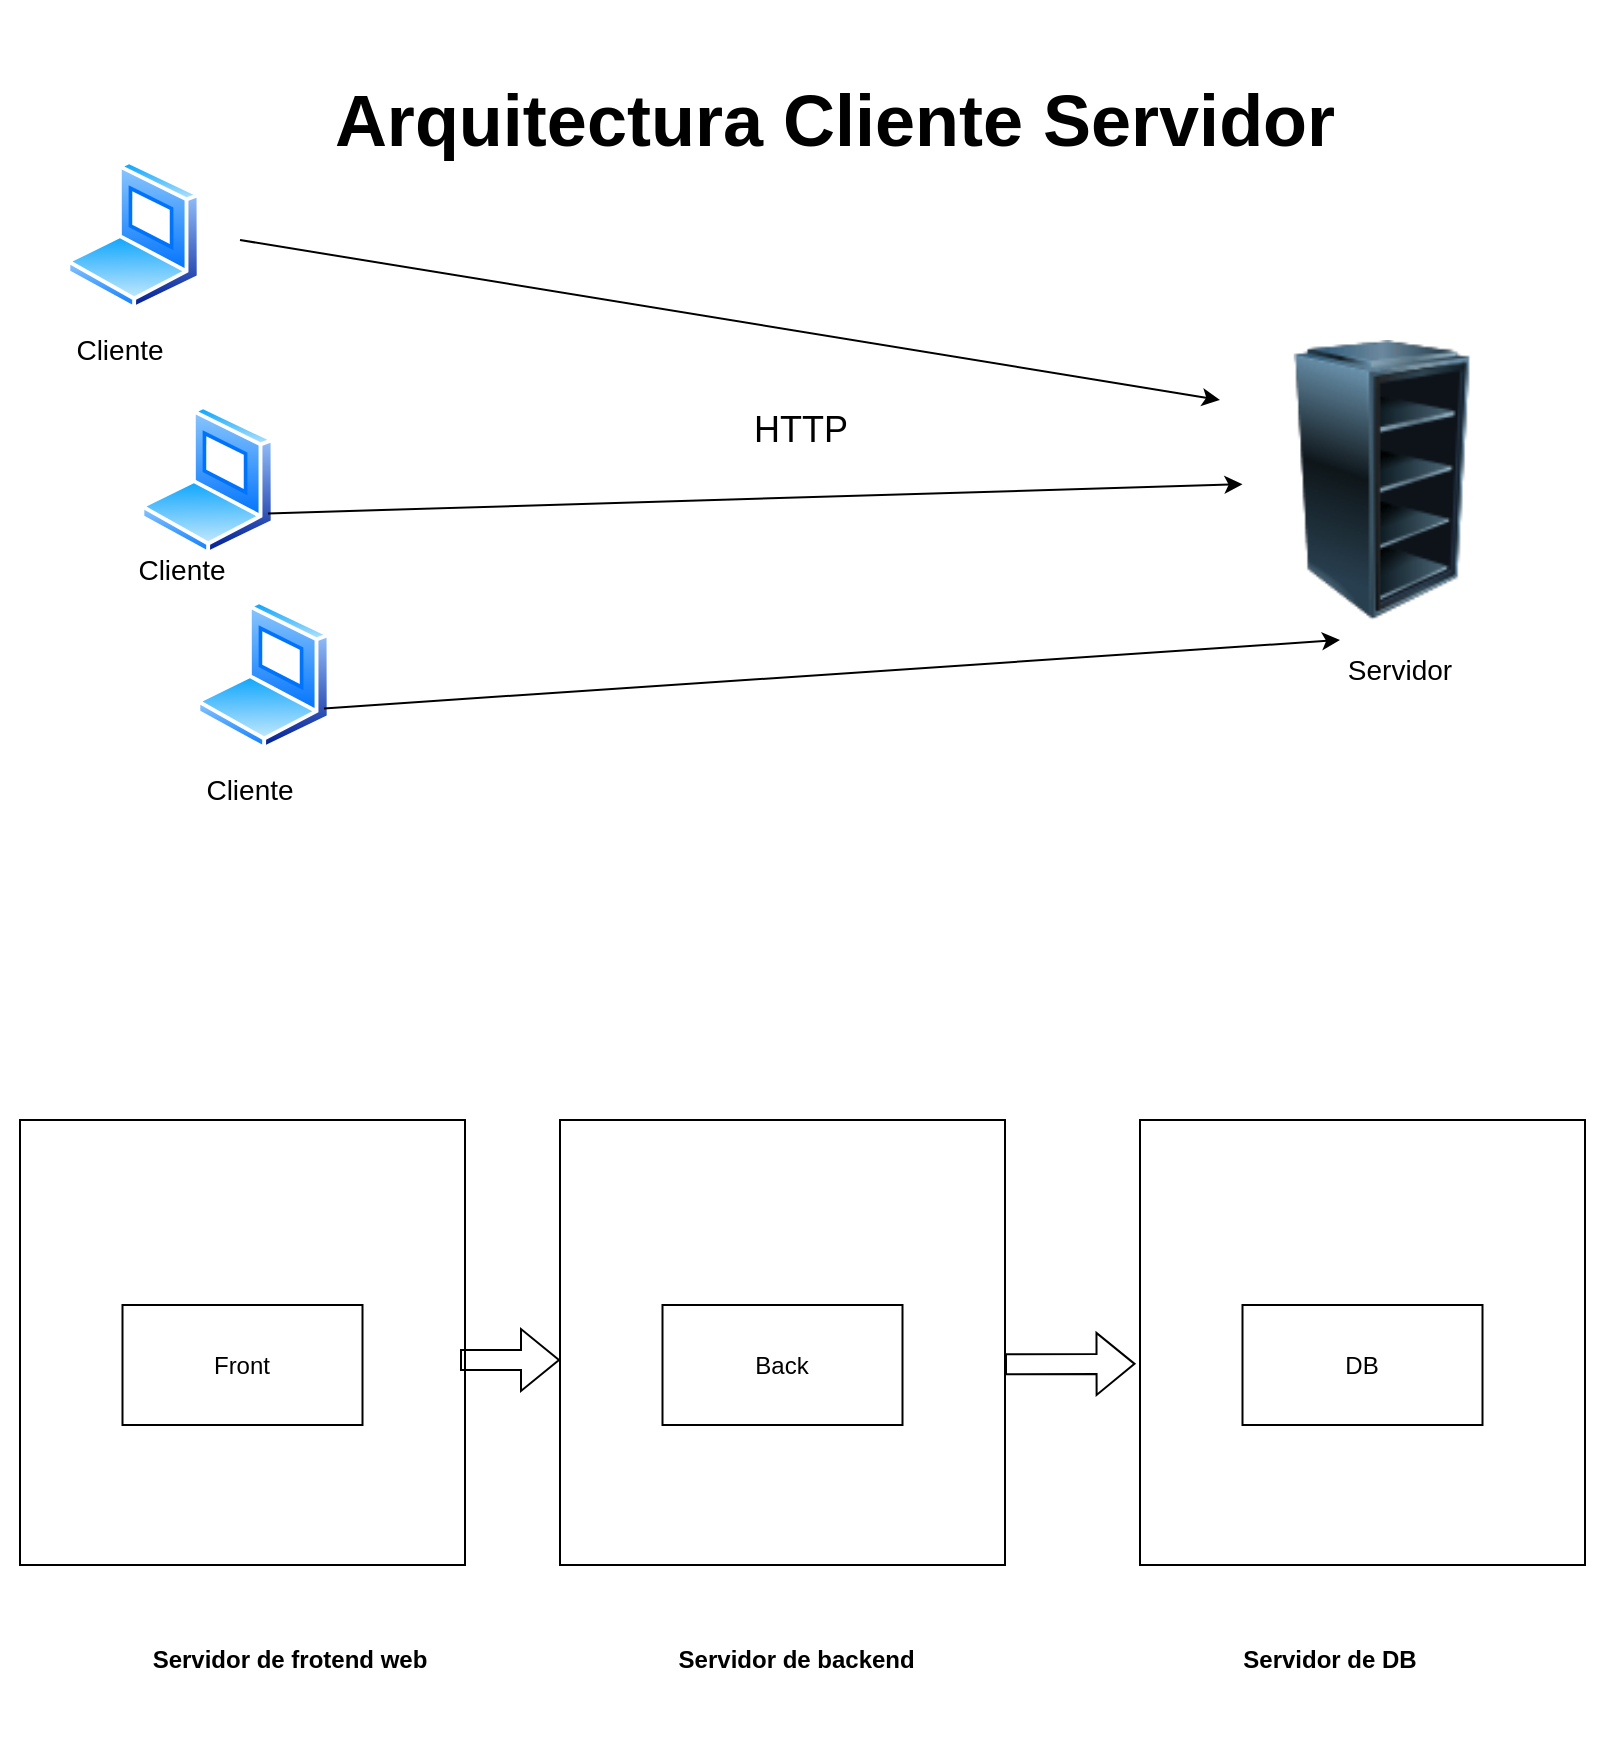 <mxfile version="25.0.3">
  <diagram name="Page-1" id="gtiziDkik_fSBr7Up_oh">
    <mxGraphModel dx="1195" dy="648" grid="1" gridSize="10" guides="1" tooltips="1" connect="1" arrows="1" fold="1" page="1" pageScale="1" pageWidth="850" pageHeight="1100" math="0" shadow="0">
      <root>
        <mxCell id="0" />
        <mxCell id="1" parent="0" />
        <mxCell id="ia7eiPpj9HIzrvs8EQUf-2" value="" style="image;aspect=fixed;perimeter=ellipsePerimeter;html=1;align=center;shadow=0;dashed=0;spacingTop=3;image=img/lib/active_directory/laptop_client.svg;" vertex="1" parent="1">
          <mxGeometry x="100" y="232.5" width="67.5" height="75" as="geometry" />
        </mxCell>
        <mxCell id="ia7eiPpj9HIzrvs8EQUf-3" value="&lt;font style=&quot;font-size: 36px;&quot;&gt;&lt;b&gt;Arquitectura Cliente Servidor&lt;/b&gt;&lt;/font&gt;" style="text;html=1;align=center;verticalAlign=middle;whiteSpace=wrap;rounded=0;" vertex="1" parent="1">
          <mxGeometry x="195.5" y="30" width="504.84" height="120" as="geometry" />
        </mxCell>
        <mxCell id="ia7eiPpj9HIzrvs8EQUf-5" value="&lt;font style=&quot;font-size: 18px;&quot;&gt;HTTP&lt;/font&gt;" style="text;html=1;align=center;verticalAlign=middle;whiteSpace=wrap;rounded=0;rotation=0;" vertex="1" parent="1">
          <mxGeometry x="378.75" y="220" width="102.5" height="50" as="geometry" />
        </mxCell>
        <mxCell id="ia7eiPpj9HIzrvs8EQUf-7" value="&lt;font style=&quot;font-size: 14px;&quot;&gt;Cliente&lt;/font&gt;" style="text;html=1;align=center;verticalAlign=middle;whiteSpace=wrap;rounded=0;" vertex="1" parent="1">
          <mxGeometry x="91.25" y="300" width="60" height="30" as="geometry" />
        </mxCell>
        <mxCell id="ia7eiPpj9HIzrvs8EQUf-8" value="" style="whiteSpace=wrap;html=1;aspect=fixed;" vertex="1" parent="1">
          <mxGeometry x="40" y="590" width="222.5" height="222.5" as="geometry" />
        </mxCell>
        <mxCell id="ia7eiPpj9HIzrvs8EQUf-9" value="Front" style="rounded=0;whiteSpace=wrap;html=1;" vertex="1" parent="1">
          <mxGeometry x="91.25" y="682.5" width="120" height="60" as="geometry" />
        </mxCell>
        <mxCell id="ia7eiPpj9HIzrvs8EQUf-14" value="" style="whiteSpace=wrap;html=1;aspect=fixed;" vertex="1" parent="1">
          <mxGeometry x="310" y="590" width="222.5" height="222.5" as="geometry" />
        </mxCell>
        <mxCell id="ia7eiPpj9HIzrvs8EQUf-15" value="Back" style="rounded=0;whiteSpace=wrap;html=1;" vertex="1" parent="1">
          <mxGeometry x="361.25" y="682.5" width="120" height="60" as="geometry" />
        </mxCell>
        <mxCell id="ia7eiPpj9HIzrvs8EQUf-16" value="" style="whiteSpace=wrap;html=1;aspect=fixed;" vertex="1" parent="1">
          <mxGeometry x="600" y="590" width="222.5" height="222.5" as="geometry" />
        </mxCell>
        <mxCell id="ia7eiPpj9HIzrvs8EQUf-17" value="DB" style="rounded=0;whiteSpace=wrap;html=1;" vertex="1" parent="1">
          <mxGeometry x="651.25" y="682.5" width="120" height="60" as="geometry" />
        </mxCell>
        <mxCell id="ia7eiPpj9HIzrvs8EQUf-20" value="&lt;font style=&quot;font-size: 12px;&quot;&gt;&lt;b style=&quot;&quot;&gt;Servidor de frotend web&lt;/b&gt;&lt;/font&gt;" style="text;html=1;align=center;verticalAlign=middle;whiteSpace=wrap;rounded=0;" vertex="1" parent="1">
          <mxGeometry x="30" y="820" width="290" height="80" as="geometry" />
        </mxCell>
        <mxCell id="ia7eiPpj9HIzrvs8EQUf-21" value="&lt;font style=&quot;font-size: 12px;&quot;&gt;&lt;b style=&quot;&quot;&gt;Servidor de backend&amp;nbsp;&lt;/b&gt;&lt;/font&gt;" style="text;html=1;align=center;verticalAlign=middle;whiteSpace=wrap;rounded=0;" vertex="1" parent="1">
          <mxGeometry x="285" y="820" width="290" height="80" as="geometry" />
        </mxCell>
        <mxCell id="ia7eiPpj9HIzrvs8EQUf-22" value="&lt;font style=&quot;font-size: 12px;&quot;&gt;&lt;b style=&quot;&quot;&gt;Servidor de DB&lt;/b&gt;&lt;/font&gt;" style="text;html=1;align=center;verticalAlign=middle;whiteSpace=wrap;rounded=0;" vertex="1" parent="1">
          <mxGeometry x="550" y="820" width="290" height="80" as="geometry" />
        </mxCell>
        <mxCell id="ia7eiPpj9HIzrvs8EQUf-31" value="" style="shape=image;verticalLabelPosition=bottom;labelBackgroundColor=default;verticalAlign=top;aspect=fixed;imageAspect=0;image=https://nestjs.com/img/logo-small.svg;" vertex="1" parent="1">
          <mxGeometry x="400" y="759.15" width="50.31" height="48.6" as="geometry" />
        </mxCell>
        <mxCell id="ia7eiPpj9HIzrvs8EQUf-32" value="" style="shape=image;verticalLabelPosition=bottom;labelBackgroundColor=default;verticalAlign=top;aspect=fixed;imageAspect=0;image=https://upload.wikimedia.org/wikipedia/commons/thumb/4/47/React.svg/1200px-React.svg.png;" vertex="1" parent="1">
          <mxGeometry x="125" y="755.1" width="54" height="48.6" as="geometry" />
        </mxCell>
        <mxCell id="ia7eiPpj9HIzrvs8EQUf-33" value="" style="shape=image;verticalLabelPosition=bottom;labelBackgroundColor=default;verticalAlign=top;aspect=fixed;imageAspect=0;image=https://upload.wikimedia.org/wikipedia/commons/thumb/2/29/Postgresql_elephant.svg/1200px-Postgresql_elephant.svg.png;" vertex="1" parent="1">
          <mxGeometry x="683.75" y="751.05" width="55" height="56.7" as="geometry" />
        </mxCell>
        <mxCell id="ia7eiPpj9HIzrvs8EQUf-34" value="" style="shape=flexArrow;endArrow=classic;html=1;rounded=0;" edge="1" parent="1">
          <mxGeometry width="50" height="50" relative="1" as="geometry">
            <mxPoint x="260" y="710" as="sourcePoint" />
            <mxPoint x="310" y="710" as="targetPoint" />
          </mxGeometry>
        </mxCell>
        <mxCell id="ia7eiPpj9HIzrvs8EQUf-35" value="" style="shape=flexArrow;endArrow=classic;html=1;rounded=0;entryX=-0.01;entryY=0.548;entryDx=0;entryDy=0;entryPerimeter=0;" edge="1" parent="1" target="ia7eiPpj9HIzrvs8EQUf-16">
          <mxGeometry width="50" height="50" relative="1" as="geometry">
            <mxPoint x="532.5" y="712.08" as="sourcePoint" />
            <mxPoint x="592.5" y="712.45" as="targetPoint" />
          </mxGeometry>
        </mxCell>
        <mxCell id="ia7eiPpj9HIzrvs8EQUf-36" value="" style="image;html=1;image=img/lib/clip_art/computers/Server_Rack_Empty_128x128.png" vertex="1" parent="1">
          <mxGeometry x="651.25" y="200" width="140" height="140" as="geometry" />
        </mxCell>
        <mxCell id="ia7eiPpj9HIzrvs8EQUf-37" value="&lt;font style=&quot;font-size: 14px;&quot;&gt;Servidor&lt;/font&gt;" style="text;html=1;align=center;verticalAlign=middle;whiteSpace=wrap;rounded=0;" vertex="1" parent="1">
          <mxGeometry x="700" y="350" width="60" height="30" as="geometry" />
        </mxCell>
        <mxCell id="ia7eiPpj9HIzrvs8EQUf-38" value="" style="image;aspect=fixed;perimeter=ellipsePerimeter;html=1;align=center;shadow=0;dashed=0;spacingTop=3;image=img/lib/active_directory/laptop_client.svg;" vertex="1" parent="1">
          <mxGeometry x="128" y="330" width="67.5" height="75" as="geometry" />
        </mxCell>
        <mxCell id="ia7eiPpj9HIzrvs8EQUf-39" value="&lt;font style=&quot;font-size: 14px;&quot;&gt;Cliente&lt;/font&gt;" style="text;html=1;align=center;verticalAlign=middle;whiteSpace=wrap;rounded=0;" vertex="1" parent="1">
          <mxGeometry x="125" y="410" width="60" height="30" as="geometry" />
        </mxCell>
        <mxCell id="ia7eiPpj9HIzrvs8EQUf-40" value="" style="image;aspect=fixed;perimeter=ellipsePerimeter;html=1;align=center;shadow=0;dashed=0;spacingTop=3;image=img/lib/active_directory/laptop_client.svg;" vertex="1" parent="1">
          <mxGeometry x="63" y="110" width="67.5" height="75" as="geometry" />
        </mxCell>
        <mxCell id="ia7eiPpj9HIzrvs8EQUf-41" value="&lt;font style=&quot;font-size: 14px;&quot;&gt;Cliente&lt;/font&gt;" style="text;html=1;align=center;verticalAlign=middle;whiteSpace=wrap;rounded=0;" vertex="1" parent="1">
          <mxGeometry x="60" y="190" width="60" height="30" as="geometry" />
        </mxCell>
        <mxCell id="ia7eiPpj9HIzrvs8EQUf-42" value="" style="endArrow=classic;html=1;rounded=0;exitX=1;exitY=0.75;exitDx=0;exitDy=0;" edge="1" parent="1" source="ia7eiPpj9HIzrvs8EQUf-2" target="ia7eiPpj9HIzrvs8EQUf-36">
          <mxGeometry width="50" height="50" relative="1" as="geometry">
            <mxPoint x="210" y="250" as="sourcePoint" />
            <mxPoint x="530" y="190" as="targetPoint" />
          </mxGeometry>
        </mxCell>
        <mxCell id="ia7eiPpj9HIzrvs8EQUf-43" value="" style="endArrow=classic;html=1;rounded=0;" edge="1" parent="1">
          <mxGeometry width="50" height="50" relative="1" as="geometry">
            <mxPoint x="150" y="150" as="sourcePoint" />
            <mxPoint x="640" y="230" as="targetPoint" />
          </mxGeometry>
        </mxCell>
        <mxCell id="ia7eiPpj9HIzrvs8EQUf-44" value="" style="endArrow=classic;html=1;rounded=0;exitX=1;exitY=0.75;exitDx=0;exitDy=0;entryX=0;entryY=0;entryDx=0;entryDy=0;" edge="1" parent="1" source="ia7eiPpj9HIzrvs8EQUf-38" target="ia7eiPpj9HIzrvs8EQUf-37">
          <mxGeometry width="50" height="50" relative="1" as="geometry">
            <mxPoint x="220" y="380" as="sourcePoint" />
            <mxPoint x="661" y="397" as="targetPoint" />
          </mxGeometry>
        </mxCell>
      </root>
    </mxGraphModel>
  </diagram>
</mxfile>
